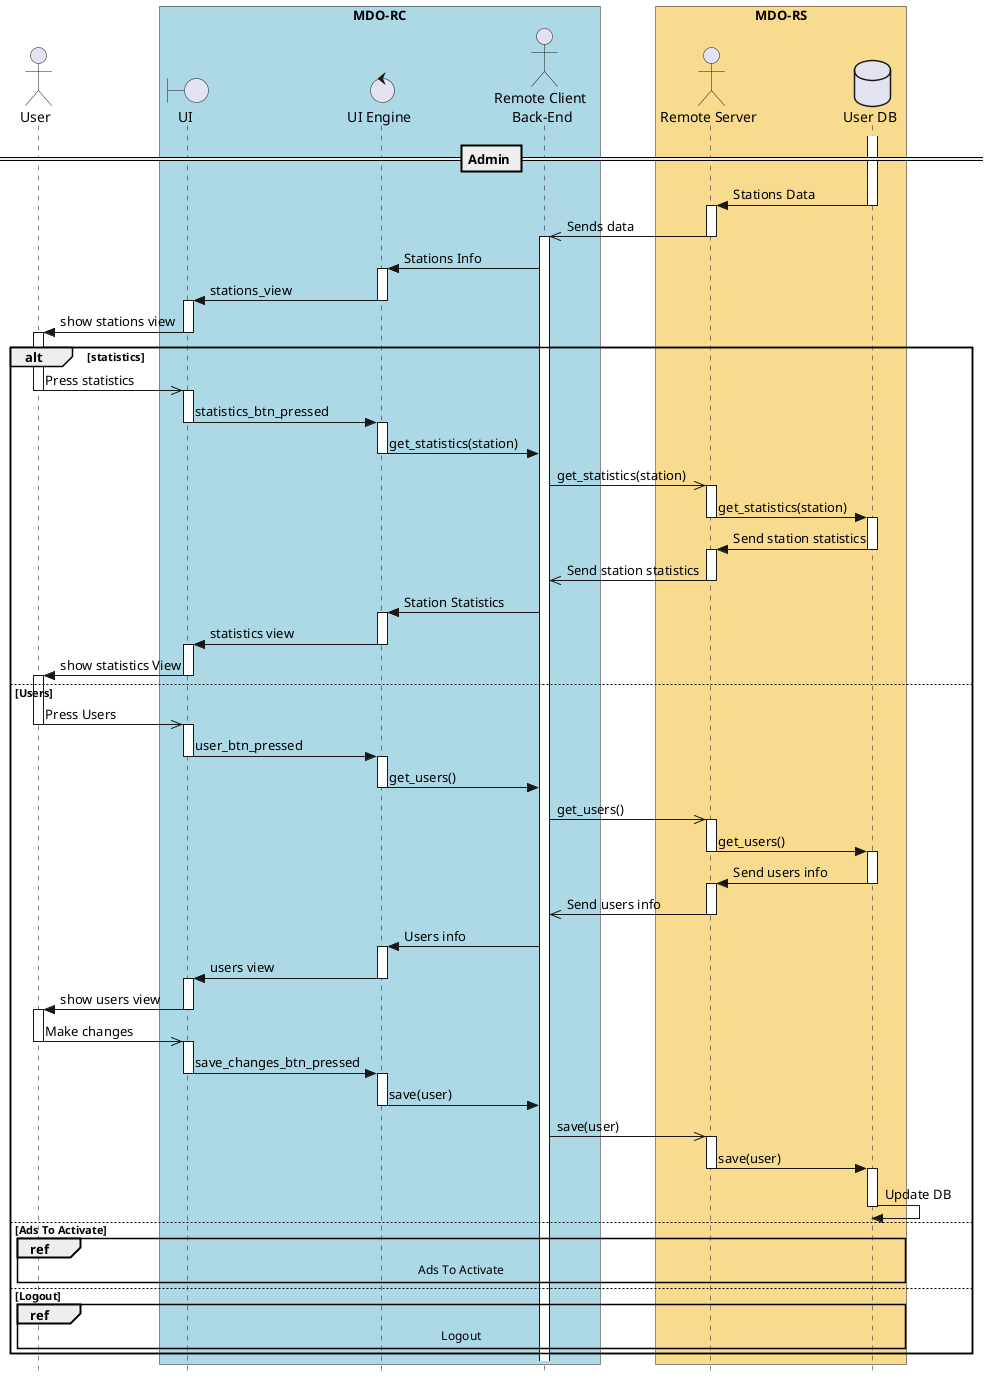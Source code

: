   @startuml
  ' ---------- SETUP ----------------
  ' strict uml style and hide footboxes
  skinparam style strictuml
  hide footbox
  ' for anchors and duration this may be required (uncomment)
  ' !pragma teoz true

  ' ---------- Declaring participants
  ' participant Participant as Foo
  
  actor User
  box "MDO-RC" #LightBlue
  boundary "UI" as UI
  control "UI Engine" as UIE
  actor "Remote Client \nBack-End" as RC
  endbox
  box "MDO-RS" #f9db8f
  actor "Remote Server" as RS
  database "User DB" as UserDB
  endbox
  ' entity      Entity      as Foo4
  ' database    Database    as Foo5
  ' collections Collections as Foo6
  ' queue       Queue       as Foo7

  ' async message
  ' == Application start ==
  ' activate User
  ' User ->> UI: starts app 
  ' deactivate User
  ' activate UI
  ' UI -> User: Show Login view
  ' deactivate UI
''
  == Admin ==
  activate UserDB
  UserDB -> RS : Stations Data
  deactivate UserDB
  activate RS
  RS ->> RC : Sends data
  deactivate RS
  activate RC
  RC -> UIE : Stations Info
  activate UIE
  UIE -> UI : stations_view
  deactivate UIE
  activate UI
  UI -> User : show stations view
  deactivate UI
  alt statistics
   activate User
   User ->> UI : Press statistics
   deactivate User
   activate UI
   UI -> UIE : statistics_btn_pressed
   deactivate UI
   activate UIE
   UIE -> RC : get_statistics(station)
   deactivate UIE
   RC ->> RS : get_statistics(station)
   activate RS
   RS -> UserDB : get_statistics(station)
   deactivate RS
   activate UserDB
   UserDB -> RS : Send station statistics
   deactivate UserDB
   activate RS
   RS ->> RC : Send station statistics
   deactivate RS
   RC -> UIE : Station Statistics
   activate UIE
   UIE -> UI : statistics view
   deactivate UIE
   activate UI
   UI -> User : show statistics View
   deactivate UI
   activate User
  else Users
   User ->> UI : Press Users
   deactivate User
   activate UI
   UI -> UIE : user_btn_pressed
   deactivate UI
   activate UIE
   UIE -> RC : get_users()
   deactivate UIE
   RC ->> RS : get_users()
   activate RS
   RS -> UserDB : get_users()
   deactivate RS
   activate UserDB
   UserDB -> RS : Send users info
   deactivate UserDB
   activate RS
   RS ->> RC : Send users info
   deactivate RS
   RC -> UIE : Users info
   activate UIE
   UIE -> UI : users view
   deactivate UIE
   activate UI
   UI -> User : show users view
   deactivate UI
   activate User
   User ->> UI : Make changes
   deactivate User
   activate UI
   UI -> UIE : save_changes_btn_pressed
   deactivate UI
   activate UIE
   UIE -> RC : save(user)
   deactivate UIE
   RC ->> RS : save(user)
   activate RS
   RS -> UserDB : save(user)
   deactivate RS
   activate UserDB
   UserDB -> UserDB : Update DB
   deactivate UserDB
   
  else Ads To Activate
   ref over User, UI, UIE, RC, RS, UserDB : Ads To Activate
   'User ->> UI : Press Ads To Activate
   'deactivate User
   'activate UI
   'UI -> UIE : ads_to_act_btn_pressed
   'deactivate UI
   'activate UIE
   'UIE -> RC : get_ads()
   'deactivate UIE
   'RC ->> RS : get_ads()
   'activate RS
   'RS -> UserDB : get_ads()
   'deactivate RS
   'activate UserDB
   'UserDB -> RS : Send ads to activate info
   'deactivate UserDB
   'activate RS
   'RS ->> RC : Send ads to activate info
   'deactivate RS
   'RC -> UIE : Ads To Activate info
   'activate UIE
   'UIE -> UI : Ads To Activate view
   'deactivate UIE
   'activate UI
   'UI -> User : show Ads To Activate view
   'deactivate UI
   'activate User
   'deactivate User  
  else Logout
ref over User, UI, UIE, RC, RS, UserDB : Logout 
  end
''
  deactivate User
  activate UI
  deactivate UI
  activate UIE
@enduml
